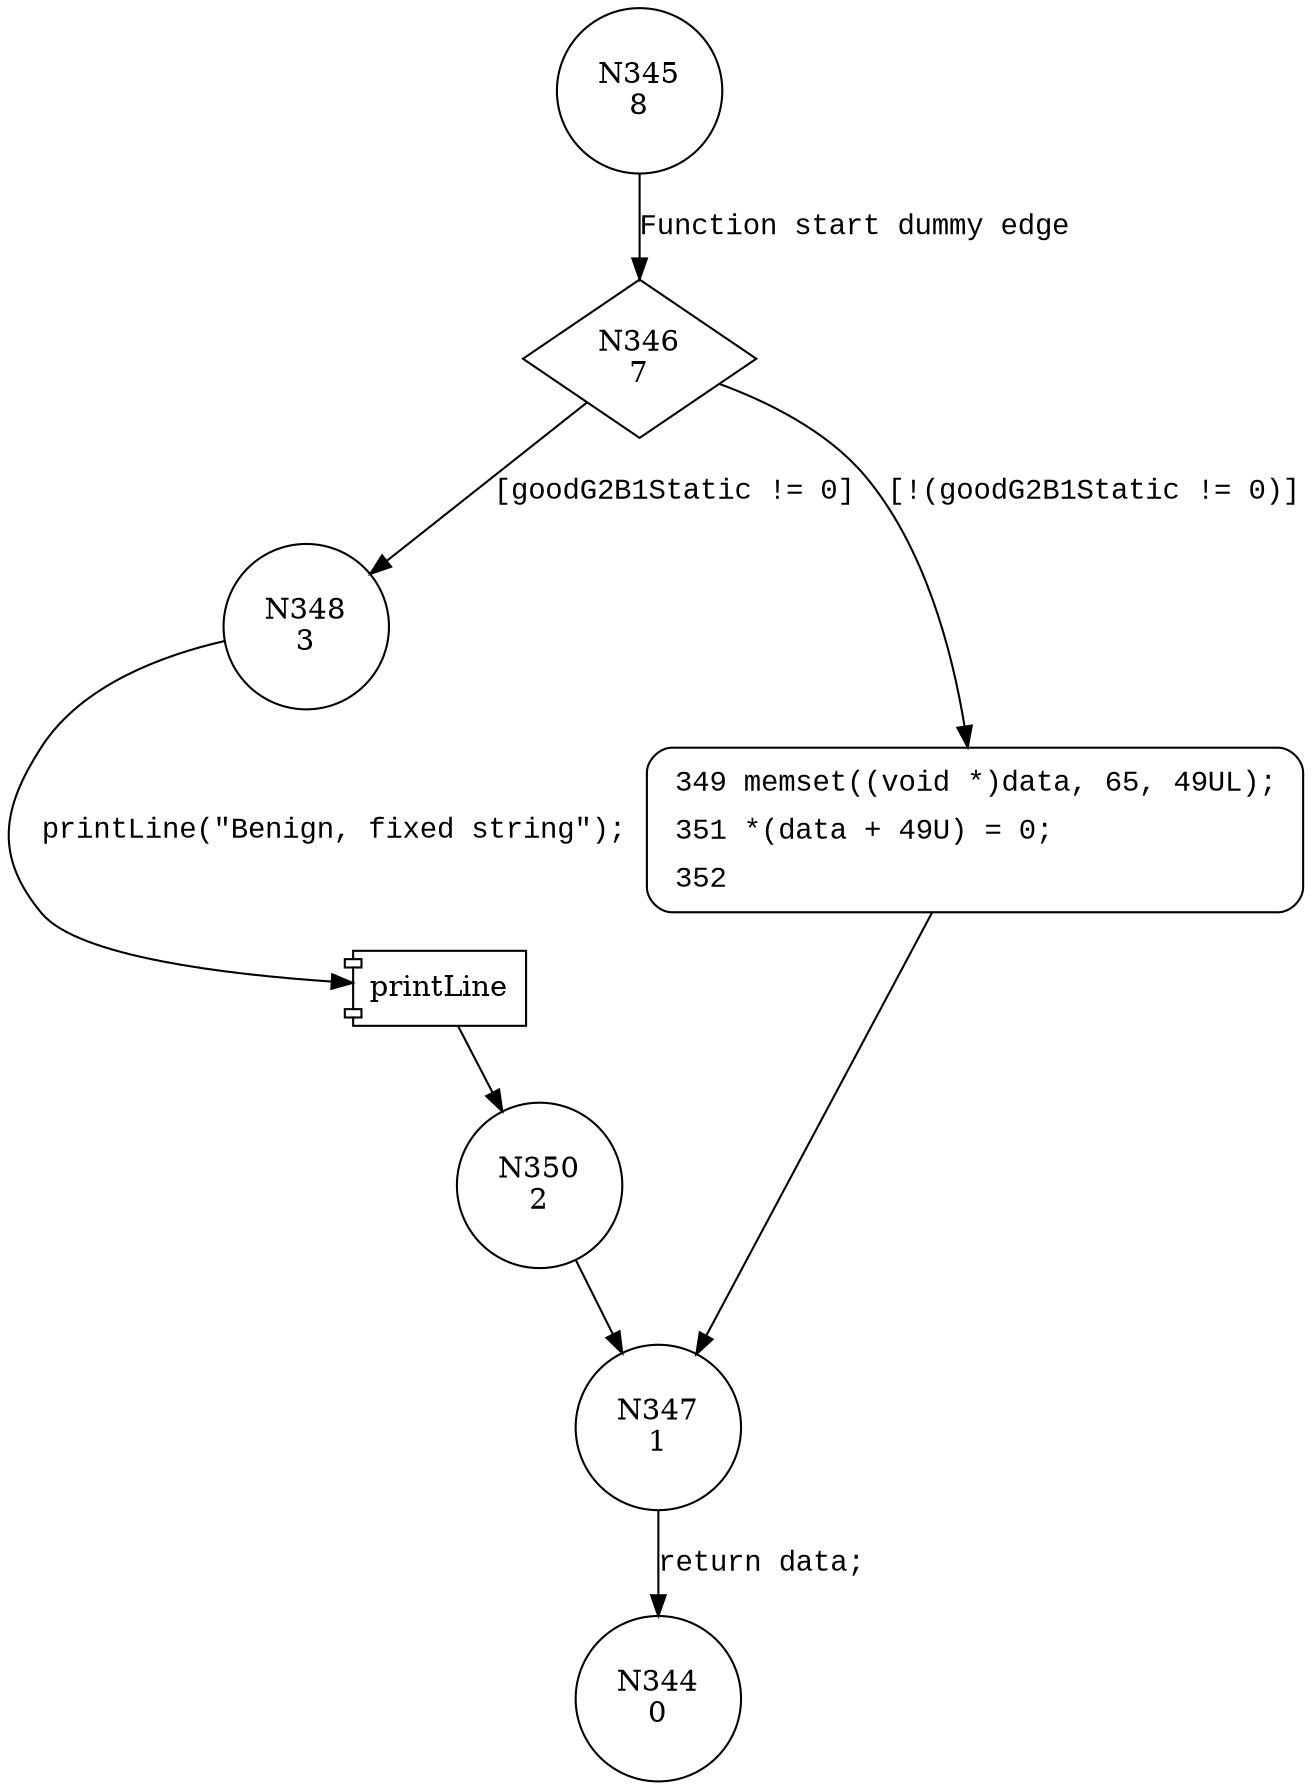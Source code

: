 digraph goodG2B1Source {
345 [shape="circle" label="N345\n8"]
346 [shape="diamond" label="N346\n7"]
348 [shape="circle" label="N348\n3"]
349 [shape="circle" label="N349\n6"]
347 [shape="circle" label="N347\n1"]
344 [shape="circle" label="N344\n0"]
350 [shape="circle" label="N350\n2"]
349 [style="filled,bold" penwidth="1" fillcolor="white" fontname="Courier New" shape="Mrecord" label=<<table border="0" cellborder="0" cellpadding="3" bgcolor="white"><tr><td align="right">349</td><td align="left">memset((void *)data, 65, 49UL);</td></tr><tr><td align="right">351</td><td align="left">*(data + 49U) = 0;</td></tr><tr><td align="right">352</td><td align="left"></td></tr></table>>]
349 -> 347[label=""]
345 -> 346 [label="Function start dummy edge" fontname="Courier New"]
346 -> 348 [label="[goodG2B1Static != 0]" fontname="Courier New"]
346 -> 349 [label="[!(goodG2B1Static != 0)]" fontname="Courier New"]
347 -> 344 [label="return data;" fontname="Courier New"]
100033 [shape="component" label="printLine"]
348 -> 100033 [label="printLine(\"Benign, fixed string\");" fontname="Courier New"]
100033 -> 350 [label="" fontname="Courier New"]
350 -> 347 [label="" fontname="Courier New"]
}